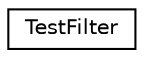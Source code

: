 digraph "Graphical Class Hierarchy"
{
 // LATEX_PDF_SIZE
  edge [fontname="Helvetica",fontsize="10",labelfontname="Helvetica",labelfontsize="10"];
  node [fontname="Helvetica",fontsize="10",shape=record];
  rankdir="LR";
  Node0 [label="TestFilter",height=0.2,width=0.4,color="black", fillcolor="white", style="filled",URL="$classTestFilter.html",tooltip=" "];
}
